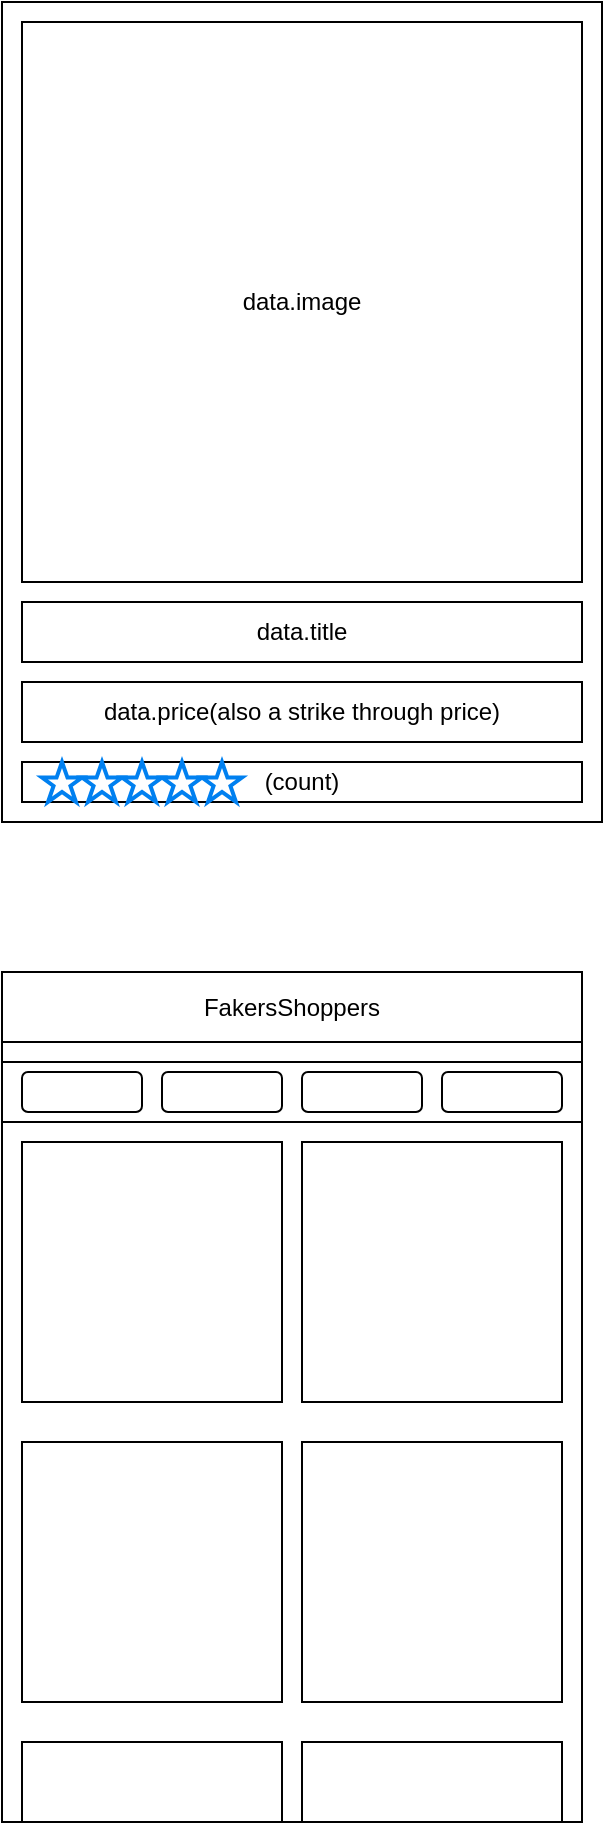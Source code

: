 <mxfile version="20.8.16" type="device"><diagram name="Page-1" id="jh1tTZC4Ez4gqGAnYMtl"><mxGraphModel dx="1046" dy="345" grid="1" gridSize="10" guides="1" tooltips="1" connect="1" arrows="1" fold="1" page="1" pageScale="1" pageWidth="827" pageHeight="1169" math="0" shadow="0"><root><mxCell id="0"/><mxCell id="1" parent="0"/><mxCell id="OSlfUS8lQpZPimqVffDH-1" value="" style="rounded=0;whiteSpace=wrap;html=1;" vertex="1" parent="1"><mxGeometry x="180" y="70" width="300" height="410" as="geometry"/></mxCell><mxCell id="OSlfUS8lQpZPimqVffDH-2" value="data.image" style="whiteSpace=wrap;html=1;aspect=fixed;" vertex="1" parent="1"><mxGeometry x="190" y="80" width="280" height="280" as="geometry"/></mxCell><mxCell id="OSlfUS8lQpZPimqVffDH-3" value="data.title" style="rounded=0;whiteSpace=wrap;html=1;" vertex="1" parent="1"><mxGeometry x="190" y="370" width="280" height="30" as="geometry"/></mxCell><mxCell id="OSlfUS8lQpZPimqVffDH-4" value="data.price(also a strike through price)" style="rounded=0;whiteSpace=wrap;html=1;" vertex="1" parent="1"><mxGeometry x="190" y="410" width="280" height="30" as="geometry"/></mxCell><mxCell id="OSlfUS8lQpZPimqVffDH-5" value="(count)" style="rounded=0;whiteSpace=wrap;html=1;" vertex="1" parent="1"><mxGeometry x="190" y="450" width="280" height="20" as="geometry"/></mxCell><mxCell id="OSlfUS8lQpZPimqVffDH-6" value="" style="html=1;verticalLabelPosition=bottom;align=center;labelBackgroundColor=#ffffff;verticalAlign=top;strokeWidth=2;strokeColor=#0080F0;shadow=0;dashed=0;shape=mxgraph.ios7.icons.star;" vertex="1" parent="1"><mxGeometry x="200" y="450" width="20" height="20" as="geometry"/></mxCell><mxCell id="OSlfUS8lQpZPimqVffDH-7" value="" style="html=1;verticalLabelPosition=bottom;align=center;labelBackgroundColor=#ffffff;verticalAlign=top;strokeWidth=2;strokeColor=#0080F0;shadow=0;dashed=0;shape=mxgraph.ios7.icons.star;" vertex="1" parent="1"><mxGeometry x="220" y="450" width="20" height="20" as="geometry"/></mxCell><mxCell id="OSlfUS8lQpZPimqVffDH-8" value="" style="html=1;verticalLabelPosition=bottom;align=center;labelBackgroundColor=#ffffff;verticalAlign=top;strokeWidth=2;strokeColor=#0080F0;shadow=0;dashed=0;shape=mxgraph.ios7.icons.star;" vertex="1" parent="1"><mxGeometry x="240" y="450" width="20" height="20" as="geometry"/></mxCell><mxCell id="OSlfUS8lQpZPimqVffDH-9" value="" style="html=1;verticalLabelPosition=bottom;align=center;labelBackgroundColor=#ffffff;verticalAlign=top;strokeWidth=2;strokeColor=#0080F0;shadow=0;dashed=0;shape=mxgraph.ios7.icons.star;" vertex="1" parent="1"><mxGeometry x="260" y="450" width="20" height="20" as="geometry"/></mxCell><mxCell id="OSlfUS8lQpZPimqVffDH-11" value="" style="html=1;verticalLabelPosition=bottom;align=center;labelBackgroundColor=#ffffff;verticalAlign=top;strokeWidth=2;strokeColor=#0080F0;shadow=0;dashed=0;shape=mxgraph.ios7.icons.star;" vertex="1" parent="1"><mxGeometry x="280" y="450" width="20" height="20" as="geometry"/></mxCell><mxCell id="OSlfUS8lQpZPimqVffDH-13" value="" style="rounded=0;whiteSpace=wrap;html=1;" vertex="1" parent="1"><mxGeometry x="180" y="555" width="290" height="425" as="geometry"/></mxCell><mxCell id="OSlfUS8lQpZPimqVffDH-14" value="FakersShoppers" style="rounded=0;whiteSpace=wrap;html=1;" vertex="1" parent="1"><mxGeometry x="180" y="555" width="290" height="35" as="geometry"/></mxCell><mxCell id="OSlfUS8lQpZPimqVffDH-16" value="" style="rounded=0;whiteSpace=wrap;html=1;" vertex="1" parent="1"><mxGeometry x="180" y="600" width="290" height="30" as="geometry"/></mxCell><mxCell id="OSlfUS8lQpZPimqVffDH-17" value="" style="rounded=1;whiteSpace=wrap;html=1;" vertex="1" parent="1"><mxGeometry x="190" y="605" width="60" height="20" as="geometry"/></mxCell><mxCell id="OSlfUS8lQpZPimqVffDH-18" value="" style="rounded=1;whiteSpace=wrap;html=1;" vertex="1" parent="1"><mxGeometry x="260" y="605" width="60" height="20" as="geometry"/></mxCell><mxCell id="OSlfUS8lQpZPimqVffDH-19" value="" style="rounded=1;whiteSpace=wrap;html=1;" vertex="1" parent="1"><mxGeometry x="330" y="605" width="60" height="20" as="geometry"/></mxCell><mxCell id="OSlfUS8lQpZPimqVffDH-20" value="" style="rounded=1;whiteSpace=wrap;html=1;" vertex="1" parent="1"><mxGeometry x="400" y="605" width="60" height="20" as="geometry"/></mxCell><mxCell id="OSlfUS8lQpZPimqVffDH-21" value="" style="whiteSpace=wrap;html=1;aspect=fixed;" vertex="1" parent="1"><mxGeometry x="190" y="640" width="130" height="130" as="geometry"/></mxCell><mxCell id="OSlfUS8lQpZPimqVffDH-22" value="" style="whiteSpace=wrap;html=1;aspect=fixed;" vertex="1" parent="1"><mxGeometry x="330" y="640" width="130" height="130" as="geometry"/></mxCell><mxCell id="OSlfUS8lQpZPimqVffDH-23" value="" style="whiteSpace=wrap;html=1;aspect=fixed;" vertex="1" parent="1"><mxGeometry x="190" y="790" width="130" height="130" as="geometry"/></mxCell><mxCell id="OSlfUS8lQpZPimqVffDH-24" value="" style="whiteSpace=wrap;html=1;aspect=fixed;" vertex="1" parent="1"><mxGeometry x="330" y="790" width="130" height="130" as="geometry"/></mxCell><mxCell id="OSlfUS8lQpZPimqVffDH-25" value="" style="rounded=0;whiteSpace=wrap;html=1;" vertex="1" parent="1"><mxGeometry x="190" y="940" width="130" height="40" as="geometry"/></mxCell><mxCell id="OSlfUS8lQpZPimqVffDH-26" value="" style="rounded=0;whiteSpace=wrap;html=1;" vertex="1" parent="1"><mxGeometry x="330" y="940" width="130" height="40" as="geometry"/></mxCell></root></mxGraphModel></diagram></mxfile>